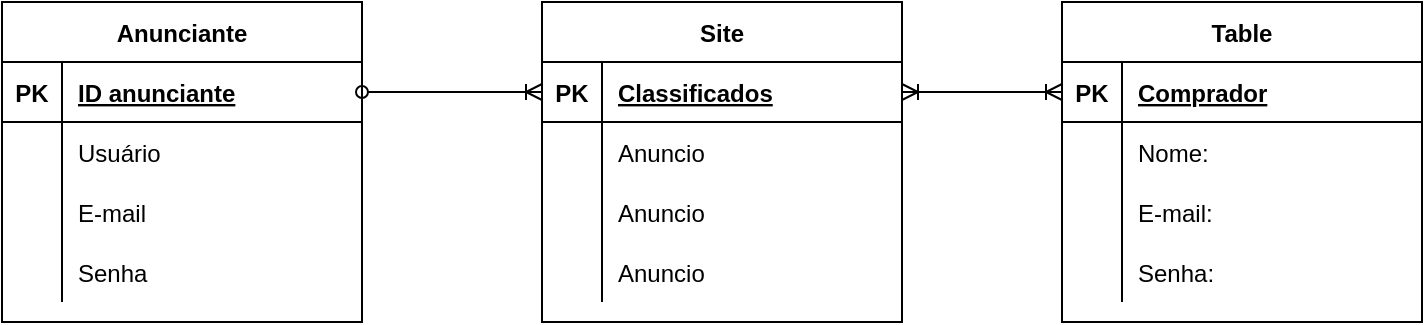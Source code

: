 <mxfile version="17.4.5" type="device"><diagram id="lfgrtqG_jvV4tcKlozoc" name="Page-1"><mxGraphModel dx="1422" dy="794" grid="1" gridSize="10" guides="1" tooltips="1" connect="1" arrows="1" fold="1" page="1" pageScale="1" pageWidth="827" pageHeight="1169" math="0" shadow="0"><root><mxCell id="0"/><mxCell id="1" parent="0"/><mxCell id="odgNDUSsdp4jZrTLRwap-1" value="Anunciante" style="shape=table;startSize=30;container=1;collapsible=1;childLayout=tableLayout;fixedRows=1;rowLines=0;fontStyle=1;align=center;resizeLast=1;" vertex="1" parent="1"><mxGeometry x="70" y="120" width="180" height="160" as="geometry"/></mxCell><mxCell id="odgNDUSsdp4jZrTLRwap-2" value="" style="shape=tableRow;horizontal=0;startSize=0;swimlaneHead=0;swimlaneBody=0;fillColor=none;collapsible=0;dropTarget=0;points=[[0,0.5],[1,0.5]];portConstraint=eastwest;top=0;left=0;right=0;bottom=1;" vertex="1" parent="odgNDUSsdp4jZrTLRwap-1"><mxGeometry y="30" width="180" height="30" as="geometry"/></mxCell><mxCell id="odgNDUSsdp4jZrTLRwap-3" value="PK" style="shape=partialRectangle;connectable=0;fillColor=none;top=0;left=0;bottom=0;right=0;fontStyle=1;overflow=hidden;" vertex="1" parent="odgNDUSsdp4jZrTLRwap-2"><mxGeometry width="30" height="30" as="geometry"><mxRectangle width="30" height="30" as="alternateBounds"/></mxGeometry></mxCell><mxCell id="odgNDUSsdp4jZrTLRwap-4" value="ID anunciante" style="shape=partialRectangle;connectable=0;fillColor=none;top=0;left=0;bottom=0;right=0;align=left;spacingLeft=6;fontStyle=5;overflow=hidden;" vertex="1" parent="odgNDUSsdp4jZrTLRwap-2"><mxGeometry x="30" width="150" height="30" as="geometry"><mxRectangle width="150" height="30" as="alternateBounds"/></mxGeometry></mxCell><mxCell id="odgNDUSsdp4jZrTLRwap-5" value="" style="shape=tableRow;horizontal=0;startSize=0;swimlaneHead=0;swimlaneBody=0;fillColor=none;collapsible=0;dropTarget=0;points=[[0,0.5],[1,0.5]];portConstraint=eastwest;top=0;left=0;right=0;bottom=0;" vertex="1" parent="odgNDUSsdp4jZrTLRwap-1"><mxGeometry y="60" width="180" height="30" as="geometry"/></mxCell><mxCell id="odgNDUSsdp4jZrTLRwap-6" value="" style="shape=partialRectangle;connectable=0;fillColor=none;top=0;left=0;bottom=0;right=0;editable=1;overflow=hidden;" vertex="1" parent="odgNDUSsdp4jZrTLRwap-5"><mxGeometry width="30" height="30" as="geometry"><mxRectangle width="30" height="30" as="alternateBounds"/></mxGeometry></mxCell><mxCell id="odgNDUSsdp4jZrTLRwap-7" value="Usuário" style="shape=partialRectangle;connectable=0;fillColor=none;top=0;left=0;bottom=0;right=0;align=left;spacingLeft=6;overflow=hidden;" vertex="1" parent="odgNDUSsdp4jZrTLRwap-5"><mxGeometry x="30" width="150" height="30" as="geometry"><mxRectangle width="150" height="30" as="alternateBounds"/></mxGeometry></mxCell><mxCell id="odgNDUSsdp4jZrTLRwap-8" value="" style="shape=tableRow;horizontal=0;startSize=0;swimlaneHead=0;swimlaneBody=0;fillColor=none;collapsible=0;dropTarget=0;points=[[0,0.5],[1,0.5]];portConstraint=eastwest;top=0;left=0;right=0;bottom=0;" vertex="1" parent="odgNDUSsdp4jZrTLRwap-1"><mxGeometry y="90" width="180" height="30" as="geometry"/></mxCell><mxCell id="odgNDUSsdp4jZrTLRwap-9" value="" style="shape=partialRectangle;connectable=0;fillColor=none;top=0;left=0;bottom=0;right=0;editable=1;overflow=hidden;" vertex="1" parent="odgNDUSsdp4jZrTLRwap-8"><mxGeometry width="30" height="30" as="geometry"><mxRectangle width="30" height="30" as="alternateBounds"/></mxGeometry></mxCell><mxCell id="odgNDUSsdp4jZrTLRwap-10" value="E-mail" style="shape=partialRectangle;connectable=0;fillColor=none;top=0;left=0;bottom=0;right=0;align=left;spacingLeft=6;overflow=hidden;" vertex="1" parent="odgNDUSsdp4jZrTLRwap-8"><mxGeometry x="30" width="150" height="30" as="geometry"><mxRectangle width="150" height="30" as="alternateBounds"/></mxGeometry></mxCell><mxCell id="odgNDUSsdp4jZrTLRwap-11" value="" style="shape=tableRow;horizontal=0;startSize=0;swimlaneHead=0;swimlaneBody=0;fillColor=none;collapsible=0;dropTarget=0;points=[[0,0.5],[1,0.5]];portConstraint=eastwest;top=0;left=0;right=0;bottom=0;" vertex="1" parent="odgNDUSsdp4jZrTLRwap-1"><mxGeometry y="120" width="180" height="30" as="geometry"/></mxCell><mxCell id="odgNDUSsdp4jZrTLRwap-12" value="" style="shape=partialRectangle;connectable=0;fillColor=none;top=0;left=0;bottom=0;right=0;editable=1;overflow=hidden;" vertex="1" parent="odgNDUSsdp4jZrTLRwap-11"><mxGeometry width="30" height="30" as="geometry"><mxRectangle width="30" height="30" as="alternateBounds"/></mxGeometry></mxCell><mxCell id="odgNDUSsdp4jZrTLRwap-13" value="Senha" style="shape=partialRectangle;connectable=0;fillColor=none;top=0;left=0;bottom=0;right=0;align=left;spacingLeft=6;overflow=hidden;" vertex="1" parent="odgNDUSsdp4jZrTLRwap-11"><mxGeometry x="30" width="150" height="30" as="geometry"><mxRectangle width="150" height="30" as="alternateBounds"/></mxGeometry></mxCell><mxCell id="odgNDUSsdp4jZrTLRwap-14" value="Site" style="shape=table;startSize=30;container=1;collapsible=1;childLayout=tableLayout;fixedRows=1;rowLines=0;fontStyle=1;align=center;resizeLast=1;" vertex="1" parent="1"><mxGeometry x="340" y="120" width="180" height="160" as="geometry"/></mxCell><mxCell id="odgNDUSsdp4jZrTLRwap-15" value="" style="shape=tableRow;horizontal=0;startSize=0;swimlaneHead=0;swimlaneBody=0;fillColor=none;collapsible=0;dropTarget=0;points=[[0,0.5],[1,0.5]];portConstraint=eastwest;top=0;left=0;right=0;bottom=1;" vertex="1" parent="odgNDUSsdp4jZrTLRwap-14"><mxGeometry y="30" width="180" height="30" as="geometry"/></mxCell><mxCell id="odgNDUSsdp4jZrTLRwap-16" value="PK" style="shape=partialRectangle;connectable=0;fillColor=none;top=0;left=0;bottom=0;right=0;fontStyle=1;overflow=hidden;" vertex="1" parent="odgNDUSsdp4jZrTLRwap-15"><mxGeometry width="30" height="30" as="geometry"><mxRectangle width="30" height="30" as="alternateBounds"/></mxGeometry></mxCell><mxCell id="odgNDUSsdp4jZrTLRwap-17" value="Classificados" style="shape=partialRectangle;connectable=0;fillColor=none;top=0;left=0;bottom=0;right=0;align=left;spacingLeft=6;fontStyle=5;overflow=hidden;" vertex="1" parent="odgNDUSsdp4jZrTLRwap-15"><mxGeometry x="30" width="150" height="30" as="geometry"><mxRectangle width="150" height="30" as="alternateBounds"/></mxGeometry></mxCell><mxCell id="odgNDUSsdp4jZrTLRwap-18" value="" style="shape=tableRow;horizontal=0;startSize=0;swimlaneHead=0;swimlaneBody=0;fillColor=none;collapsible=0;dropTarget=0;points=[[0,0.5],[1,0.5]];portConstraint=eastwest;top=0;left=0;right=0;bottom=0;" vertex="1" parent="odgNDUSsdp4jZrTLRwap-14"><mxGeometry y="60" width="180" height="30" as="geometry"/></mxCell><mxCell id="odgNDUSsdp4jZrTLRwap-19" value="" style="shape=partialRectangle;connectable=0;fillColor=none;top=0;left=0;bottom=0;right=0;editable=1;overflow=hidden;" vertex="1" parent="odgNDUSsdp4jZrTLRwap-18"><mxGeometry width="30" height="30" as="geometry"><mxRectangle width="30" height="30" as="alternateBounds"/></mxGeometry></mxCell><mxCell id="odgNDUSsdp4jZrTLRwap-20" value="Anuncio" style="shape=partialRectangle;connectable=0;fillColor=none;top=0;left=0;bottom=0;right=0;align=left;spacingLeft=6;overflow=hidden;" vertex="1" parent="odgNDUSsdp4jZrTLRwap-18"><mxGeometry x="30" width="150" height="30" as="geometry"><mxRectangle width="150" height="30" as="alternateBounds"/></mxGeometry></mxCell><mxCell id="odgNDUSsdp4jZrTLRwap-21" value="" style="shape=tableRow;horizontal=0;startSize=0;swimlaneHead=0;swimlaneBody=0;fillColor=none;collapsible=0;dropTarget=0;points=[[0,0.5],[1,0.5]];portConstraint=eastwest;top=0;left=0;right=0;bottom=0;" vertex="1" parent="odgNDUSsdp4jZrTLRwap-14"><mxGeometry y="90" width="180" height="30" as="geometry"/></mxCell><mxCell id="odgNDUSsdp4jZrTLRwap-22" value="" style="shape=partialRectangle;connectable=0;fillColor=none;top=0;left=0;bottom=0;right=0;editable=1;overflow=hidden;" vertex="1" parent="odgNDUSsdp4jZrTLRwap-21"><mxGeometry width="30" height="30" as="geometry"><mxRectangle width="30" height="30" as="alternateBounds"/></mxGeometry></mxCell><mxCell id="odgNDUSsdp4jZrTLRwap-23" value="Anuncio" style="shape=partialRectangle;connectable=0;fillColor=none;top=0;left=0;bottom=0;right=0;align=left;spacingLeft=6;overflow=hidden;" vertex="1" parent="odgNDUSsdp4jZrTLRwap-21"><mxGeometry x="30" width="150" height="30" as="geometry"><mxRectangle width="150" height="30" as="alternateBounds"/></mxGeometry></mxCell><mxCell id="odgNDUSsdp4jZrTLRwap-24" value="" style="shape=tableRow;horizontal=0;startSize=0;swimlaneHead=0;swimlaneBody=0;fillColor=none;collapsible=0;dropTarget=0;points=[[0,0.5],[1,0.5]];portConstraint=eastwest;top=0;left=0;right=0;bottom=0;" vertex="1" parent="odgNDUSsdp4jZrTLRwap-14"><mxGeometry y="120" width="180" height="30" as="geometry"/></mxCell><mxCell id="odgNDUSsdp4jZrTLRwap-25" value="" style="shape=partialRectangle;connectable=0;fillColor=none;top=0;left=0;bottom=0;right=0;editable=1;overflow=hidden;" vertex="1" parent="odgNDUSsdp4jZrTLRwap-24"><mxGeometry width="30" height="30" as="geometry"><mxRectangle width="30" height="30" as="alternateBounds"/></mxGeometry></mxCell><mxCell id="odgNDUSsdp4jZrTLRwap-26" value="Anuncio" style="shape=partialRectangle;connectable=0;fillColor=none;top=0;left=0;bottom=0;right=0;align=left;spacingLeft=6;overflow=hidden;" vertex="1" parent="odgNDUSsdp4jZrTLRwap-24"><mxGeometry x="30" width="150" height="30" as="geometry"><mxRectangle width="150" height="30" as="alternateBounds"/></mxGeometry></mxCell><mxCell id="odgNDUSsdp4jZrTLRwap-27" value="Table" style="shape=table;startSize=30;container=1;collapsible=1;childLayout=tableLayout;fixedRows=1;rowLines=0;fontStyle=1;align=center;resizeLast=1;" vertex="1" parent="1"><mxGeometry x="600" y="120" width="180" height="160" as="geometry"/></mxCell><mxCell id="odgNDUSsdp4jZrTLRwap-28" value="" style="shape=tableRow;horizontal=0;startSize=0;swimlaneHead=0;swimlaneBody=0;fillColor=none;collapsible=0;dropTarget=0;points=[[0,0.5],[1,0.5]];portConstraint=eastwest;top=0;left=0;right=0;bottom=1;" vertex="1" parent="odgNDUSsdp4jZrTLRwap-27"><mxGeometry y="30" width="180" height="30" as="geometry"/></mxCell><mxCell id="odgNDUSsdp4jZrTLRwap-29" value="PK" style="shape=partialRectangle;connectable=0;fillColor=none;top=0;left=0;bottom=0;right=0;fontStyle=1;overflow=hidden;" vertex="1" parent="odgNDUSsdp4jZrTLRwap-28"><mxGeometry width="30" height="30" as="geometry"><mxRectangle width="30" height="30" as="alternateBounds"/></mxGeometry></mxCell><mxCell id="odgNDUSsdp4jZrTLRwap-30" value="Comprador" style="shape=partialRectangle;connectable=0;fillColor=none;top=0;left=0;bottom=0;right=0;align=left;spacingLeft=6;fontStyle=5;overflow=hidden;" vertex="1" parent="odgNDUSsdp4jZrTLRwap-28"><mxGeometry x="30" width="150" height="30" as="geometry"><mxRectangle width="150" height="30" as="alternateBounds"/></mxGeometry></mxCell><mxCell id="odgNDUSsdp4jZrTLRwap-31" value="" style="shape=tableRow;horizontal=0;startSize=0;swimlaneHead=0;swimlaneBody=0;fillColor=none;collapsible=0;dropTarget=0;points=[[0,0.5],[1,0.5]];portConstraint=eastwest;top=0;left=0;right=0;bottom=0;" vertex="1" parent="odgNDUSsdp4jZrTLRwap-27"><mxGeometry y="60" width="180" height="30" as="geometry"/></mxCell><mxCell id="odgNDUSsdp4jZrTLRwap-32" value="" style="shape=partialRectangle;connectable=0;fillColor=none;top=0;left=0;bottom=0;right=0;editable=1;overflow=hidden;" vertex="1" parent="odgNDUSsdp4jZrTLRwap-31"><mxGeometry width="30" height="30" as="geometry"><mxRectangle width="30" height="30" as="alternateBounds"/></mxGeometry></mxCell><mxCell id="odgNDUSsdp4jZrTLRwap-33" value="Nome:" style="shape=partialRectangle;connectable=0;fillColor=none;top=0;left=0;bottom=0;right=0;align=left;spacingLeft=6;overflow=hidden;" vertex="1" parent="odgNDUSsdp4jZrTLRwap-31"><mxGeometry x="30" width="150" height="30" as="geometry"><mxRectangle width="150" height="30" as="alternateBounds"/></mxGeometry></mxCell><mxCell id="odgNDUSsdp4jZrTLRwap-34" value="" style="shape=tableRow;horizontal=0;startSize=0;swimlaneHead=0;swimlaneBody=0;fillColor=none;collapsible=0;dropTarget=0;points=[[0,0.5],[1,0.5]];portConstraint=eastwest;top=0;left=0;right=0;bottom=0;" vertex="1" parent="odgNDUSsdp4jZrTLRwap-27"><mxGeometry y="90" width="180" height="30" as="geometry"/></mxCell><mxCell id="odgNDUSsdp4jZrTLRwap-35" value="" style="shape=partialRectangle;connectable=0;fillColor=none;top=0;left=0;bottom=0;right=0;editable=1;overflow=hidden;" vertex="1" parent="odgNDUSsdp4jZrTLRwap-34"><mxGeometry width="30" height="30" as="geometry"><mxRectangle width="30" height="30" as="alternateBounds"/></mxGeometry></mxCell><mxCell id="odgNDUSsdp4jZrTLRwap-36" value="E-mail:" style="shape=partialRectangle;connectable=0;fillColor=none;top=0;left=0;bottom=0;right=0;align=left;spacingLeft=6;overflow=hidden;" vertex="1" parent="odgNDUSsdp4jZrTLRwap-34"><mxGeometry x="30" width="150" height="30" as="geometry"><mxRectangle width="150" height="30" as="alternateBounds"/></mxGeometry></mxCell><mxCell id="odgNDUSsdp4jZrTLRwap-37" value="" style="shape=tableRow;horizontal=0;startSize=0;swimlaneHead=0;swimlaneBody=0;fillColor=none;collapsible=0;dropTarget=0;points=[[0,0.5],[1,0.5]];portConstraint=eastwest;top=0;left=0;right=0;bottom=0;" vertex="1" parent="odgNDUSsdp4jZrTLRwap-27"><mxGeometry y="120" width="180" height="30" as="geometry"/></mxCell><mxCell id="odgNDUSsdp4jZrTLRwap-38" value="" style="shape=partialRectangle;connectable=0;fillColor=none;top=0;left=0;bottom=0;right=0;editable=1;overflow=hidden;" vertex="1" parent="odgNDUSsdp4jZrTLRwap-37"><mxGeometry width="30" height="30" as="geometry"><mxRectangle width="30" height="30" as="alternateBounds"/></mxGeometry></mxCell><mxCell id="odgNDUSsdp4jZrTLRwap-39" value="Senha:" style="shape=partialRectangle;connectable=0;fillColor=none;top=0;left=0;bottom=0;right=0;align=left;spacingLeft=6;overflow=hidden;" vertex="1" parent="odgNDUSsdp4jZrTLRwap-37"><mxGeometry x="30" width="150" height="30" as="geometry"><mxRectangle width="150" height="30" as="alternateBounds"/></mxGeometry></mxCell><mxCell id="odgNDUSsdp4jZrTLRwap-40" style="edgeStyle=orthogonalEdgeStyle;rounded=0;orthogonalLoop=1;jettySize=auto;html=1;exitX=1;exitY=0.5;exitDx=0;exitDy=0;entryX=0;entryY=0.5;entryDx=0;entryDy=0;endArrow=ERoneToMany;endFill=0;startArrow=oval;startFill=0;" edge="1" parent="1" source="odgNDUSsdp4jZrTLRwap-2" target="odgNDUSsdp4jZrTLRwap-15"><mxGeometry relative="1" as="geometry"/></mxCell><mxCell id="odgNDUSsdp4jZrTLRwap-41" style="edgeStyle=orthogonalEdgeStyle;rounded=0;orthogonalLoop=1;jettySize=auto;html=1;exitX=1;exitY=0.5;exitDx=0;exitDy=0;startArrow=ERoneToMany;startFill=0;endArrow=ERoneToMany;endFill=0;" edge="1" parent="1" source="odgNDUSsdp4jZrTLRwap-15" target="odgNDUSsdp4jZrTLRwap-28"><mxGeometry relative="1" as="geometry"/></mxCell></root></mxGraphModel></diagram></mxfile>